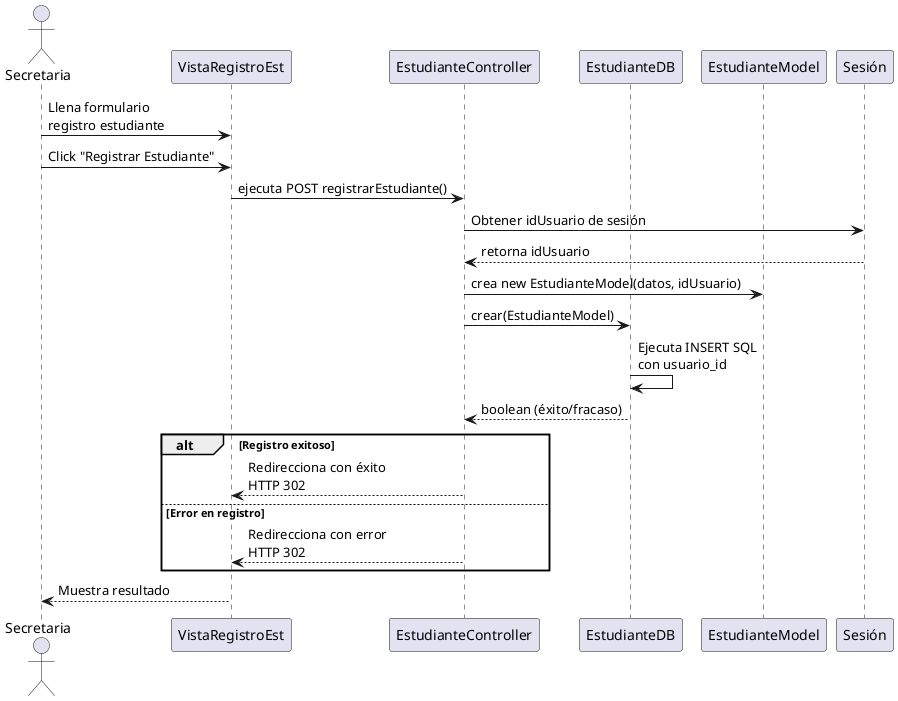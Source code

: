 @startuml
actor Secretaria as user
participant VistaRegistroEst as view
participant EstudianteController as controller
participant EstudianteDB as db
participant EstudianteModel as model
participant "Sesión" as session

user -> view: Llena formulario \nregistro estudiante
user -> view: Click "Registrar Estudiante"

view -> controller: ejecuta POST registrarEstudiante()

controller -> session: Obtener idUsuario de sesión
session --> controller: retorna idUsuario

controller -> model:crea new EstudianteModel(datos, idUsuario)
controller -> db: crear(EstudianteModel)

db -> db: Ejecuta INSERT SQL\ncon usuario_id
db --> controller: boolean (éxito/fracaso)

alt Registro exitoso
    controller --> view: Redirecciona con éxito\nHTTP 302
else Error en registro
    controller --> view: Redirecciona con error\nHTTP 302
end

view --> user: Muestra resultado
@enduml